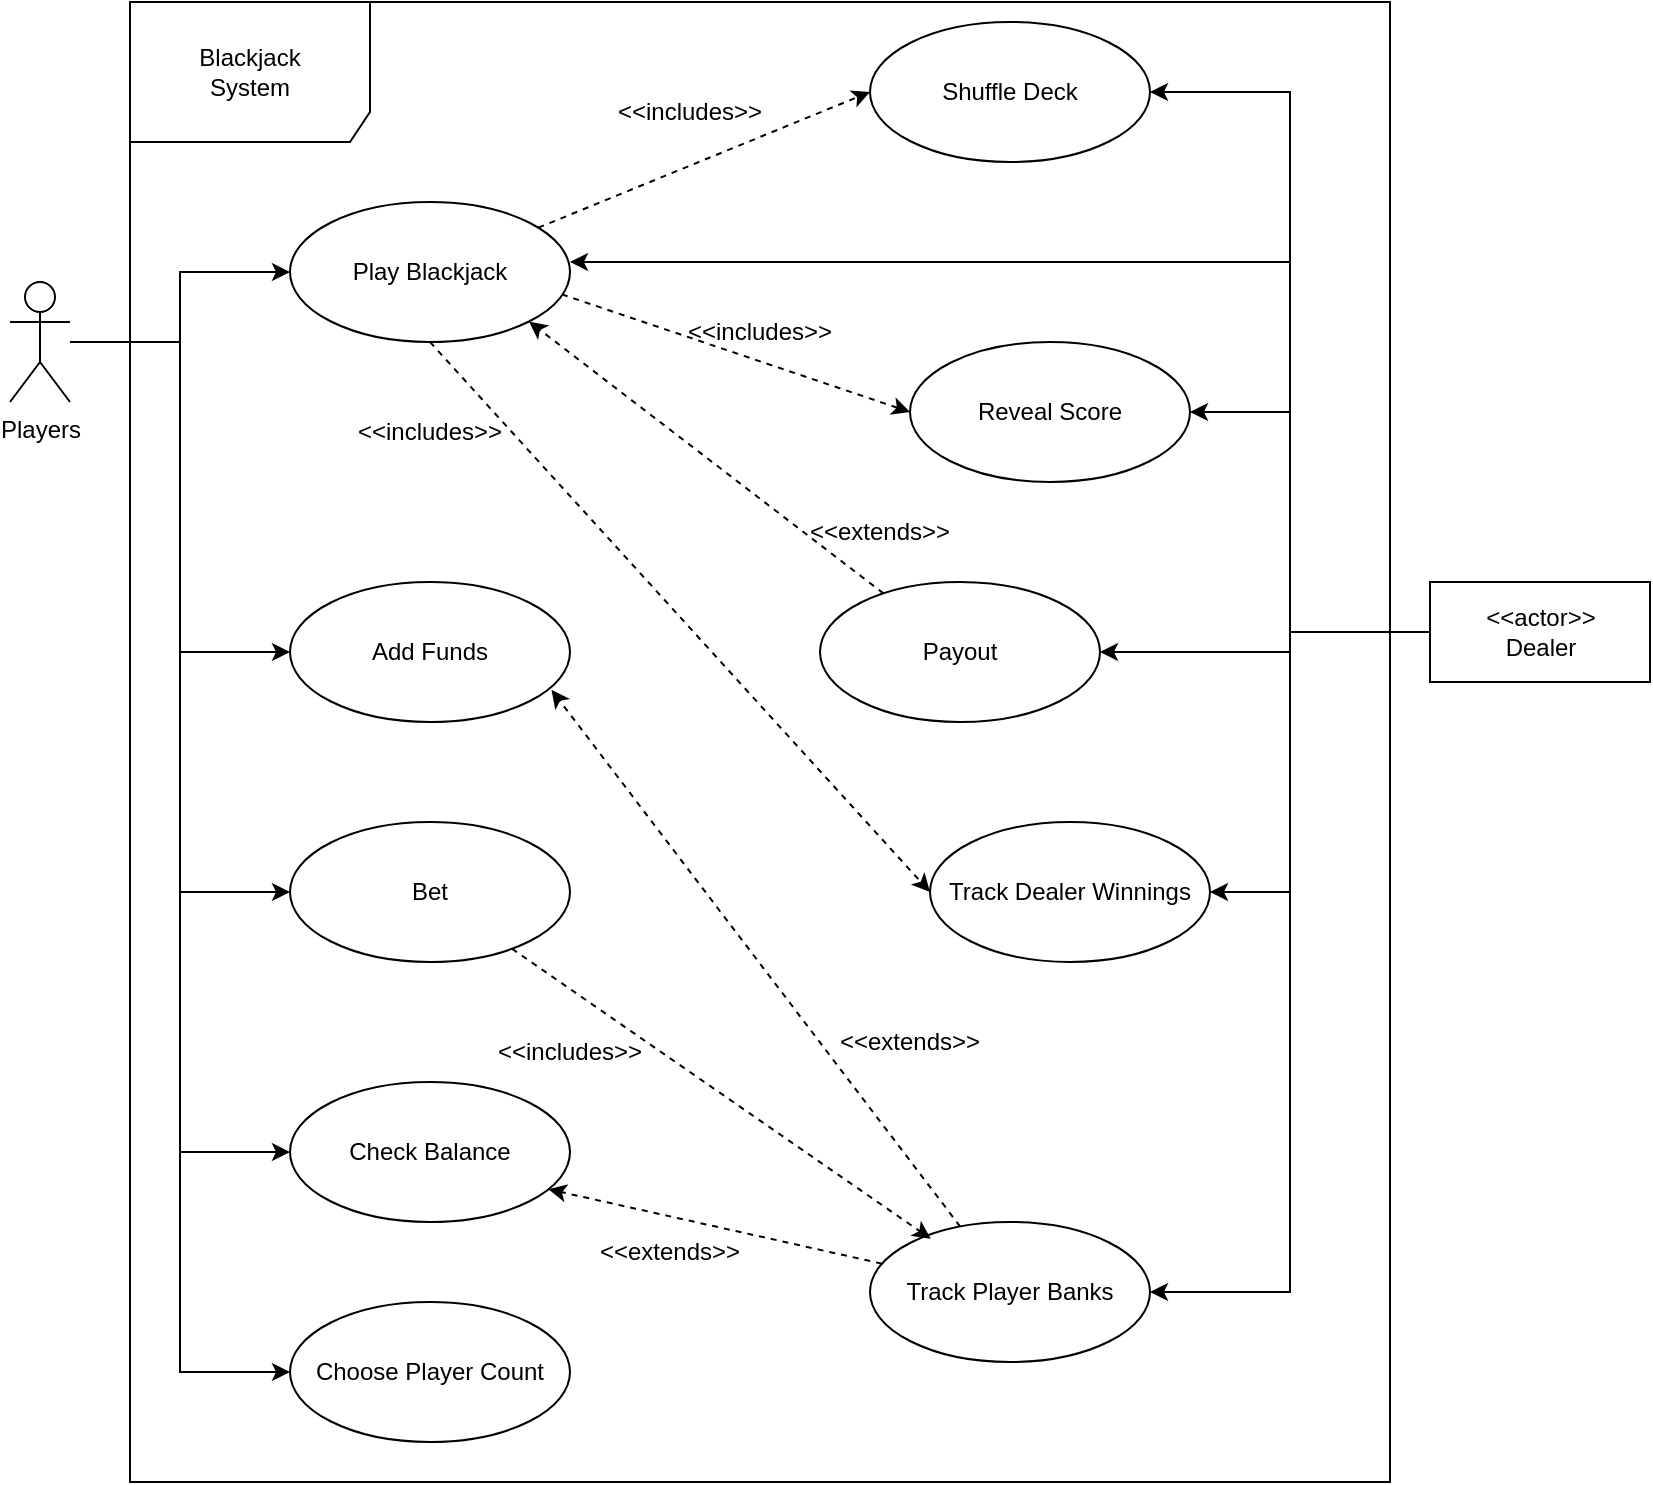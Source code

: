 <mxfile version="15.4.0" type="device"><diagram id="v4v0ho2iFZNDPvYo-_Rg" name="Page-1"><mxGraphModel dx="1024" dy="1692" grid="1" gridSize="10" guides="1" tooltips="1" connect="1" arrows="1" fold="1" page="1" pageScale="1" pageWidth="850" pageHeight="1100" math="0" shadow="0"><root><mxCell id="0"/><mxCell id="1" parent="0"/><mxCell id="0U1p6Asly0-qu_65IAzN-50" value="Blackjack&lt;br&gt;System" style="shape=umlFrame;whiteSpace=wrap;html=1;width=120;height=70;" parent="1" vertex="1"><mxGeometry x="80" y="-1070" width="630" height="740" as="geometry"/></mxCell><mxCell id="LmkJCDN3sGxW3DOegyqM-21" style="edgeStyle=none;rounded=0;orthogonalLoop=1;jettySize=auto;html=1;entryX=0;entryY=0.5;entryDx=0;entryDy=0;dashed=1;" parent="1" source="3ojbBzHP7xwrFppL-rS4-1" target="0U1p6Asly0-qu_65IAzN-206" edge="1"><mxGeometry relative="1" as="geometry"/></mxCell><mxCell id="LmkJCDN3sGxW3DOegyqM-22" style="edgeStyle=none;rounded=0;orthogonalLoop=1;jettySize=auto;html=1;entryX=0;entryY=0.5;entryDx=0;entryDy=0;dashed=1;exitX=0.971;exitY=0.66;exitDx=0;exitDy=0;exitPerimeter=0;" parent="1" source="3ojbBzHP7xwrFppL-rS4-1" target="LmkJCDN3sGxW3DOegyqM-8" edge="1"><mxGeometry relative="1" as="geometry"/></mxCell><mxCell id="LmkJCDN3sGxW3DOegyqM-37" style="rounded=0;orthogonalLoop=1;jettySize=auto;html=1;entryX=0;entryY=0.5;entryDx=0;entryDy=0;dashed=1;exitX=0.5;exitY=1;exitDx=0;exitDy=0;" parent="1" source="3ojbBzHP7xwrFppL-rS4-1" target="LmkJCDN3sGxW3DOegyqM-27" edge="1"><mxGeometry relative="1" as="geometry"/></mxCell><mxCell id="3ojbBzHP7xwrFppL-rS4-1" value="Play Blackjack" style="ellipse;whiteSpace=wrap;html=1;" parent="1" vertex="1"><mxGeometry x="160" y="-970" width="140" height="70" as="geometry"/></mxCell><mxCell id="LmkJCDN3sGxW3DOegyqM-9" style="edgeStyle=orthogonalEdgeStyle;rounded=0;orthogonalLoop=1;jettySize=auto;html=1;entryX=0;entryY=0.5;entryDx=0;entryDy=0;" parent="1" source="0U1p6Asly0-qu_65IAzN-201" target="0U1p6Asly0-qu_65IAzN-210" edge="1"><mxGeometry relative="1" as="geometry"/></mxCell><mxCell id="LmkJCDN3sGxW3DOegyqM-10" style="edgeStyle=orthogonalEdgeStyle;rounded=0;orthogonalLoop=1;jettySize=auto;html=1;entryX=0;entryY=0.5;entryDx=0;entryDy=0;" parent="1" source="0U1p6Asly0-qu_65IAzN-201" target="3ojbBzHP7xwrFppL-rS4-1" edge="1"><mxGeometry relative="1" as="geometry"/></mxCell><mxCell id="LmkJCDN3sGxW3DOegyqM-11" style="edgeStyle=orthogonalEdgeStyle;rounded=0;orthogonalLoop=1;jettySize=auto;html=1;entryX=0;entryY=0.5;entryDx=0;entryDy=0;" parent="1" source="0U1p6Asly0-qu_65IAzN-201" target="dXNhdQe6tj-ltyruRwDO-44" edge="1"><mxGeometry relative="1" as="geometry"/></mxCell><mxCell id="LmkJCDN3sGxW3DOegyqM-16" style="edgeStyle=orthogonalEdgeStyle;rounded=0;orthogonalLoop=1;jettySize=auto;html=1;entryX=0;entryY=0.5;entryDx=0;entryDy=0;" parent="1" source="0U1p6Asly0-qu_65IAzN-201" target="Qa3Iul8-lplXSusYKKt8-9" edge="1"><mxGeometry relative="1" as="geometry"/></mxCell><mxCell id="LmkJCDN3sGxW3DOegyqM-19" style="edgeStyle=orthogonalEdgeStyle;rounded=0;orthogonalLoop=1;jettySize=auto;html=1;entryX=0;entryY=0.5;entryDx=0;entryDy=0;" parent="1" source="0U1p6Asly0-qu_65IAzN-201" target="LmkJCDN3sGxW3DOegyqM-18" edge="1"><mxGeometry relative="1" as="geometry"/></mxCell><mxCell id="0U1p6Asly0-qu_65IAzN-201" value="Players" style="shape=umlActor;verticalLabelPosition=bottom;verticalAlign=top;html=1;outlineConnect=0;" parent="1" vertex="1"><mxGeometry x="20" y="-930" width="30" height="60" as="geometry"/></mxCell><mxCell id="LmkJCDN3sGxW3DOegyqM-39" style="edgeStyle=none;rounded=0;orthogonalLoop=1;jettySize=auto;html=1;entryX=0.923;entryY=0.766;entryDx=0;entryDy=0;entryPerimeter=0;dashed=1;" parent="1" source="0U1p6Asly0-qu_65IAzN-203" target="LmkJCDN3sGxW3DOegyqM-18" edge="1"><mxGeometry relative="1" as="geometry"/></mxCell><mxCell id="LmkJCDN3sGxW3DOegyqM-41" style="edgeStyle=none;rounded=0;orthogonalLoop=1;jettySize=auto;html=1;dashed=1;entryX=0.934;entryY=0.771;entryDx=0;entryDy=0;entryPerimeter=0;" parent="1" source="0U1p6Asly0-qu_65IAzN-203" target="0U1p6Asly0-qu_65IAzN-210" edge="1"><mxGeometry relative="1" as="geometry"><mxPoint x="290" y="-730" as="targetPoint"/></mxGeometry></mxCell><mxCell id="0U1p6Asly0-qu_65IAzN-203" value="Track Player Banks" style="ellipse;whiteSpace=wrap;html=1;" parent="1" vertex="1"><mxGeometry x="450" y="-460" width="140" height="70" as="geometry"/></mxCell><mxCell id="0U1p6Asly0-qu_65IAzN-206" value="Shuffle Deck" style="ellipse;whiteSpace=wrap;html=1;" parent="1" vertex="1"><mxGeometry x="450" y="-1060" width="140" height="70" as="geometry"/></mxCell><mxCell id="0U1p6Asly0-qu_65IAzN-210" value="Add Funds" style="ellipse;whiteSpace=wrap;html=1;" parent="1" vertex="1"><mxGeometry x="160" y="-780" width="140" height="70" as="geometry"/></mxCell><mxCell id="LmkJCDN3sGxW3DOegyqM-23" style="edgeStyle=none;rounded=0;orthogonalLoop=1;jettySize=auto;html=1;entryX=1;entryY=1;entryDx=0;entryDy=0;dashed=1;" parent="1" source="0U1p6Asly0-qu_65IAzN-211" target="3ojbBzHP7xwrFppL-rS4-1" edge="1"><mxGeometry relative="1" as="geometry"/></mxCell><mxCell id="0U1p6Asly0-qu_65IAzN-211" value="Payout" style="ellipse;whiteSpace=wrap;html=1;" parent="1" vertex="1"><mxGeometry x="425" y="-780" width="140" height="70" as="geometry"/></mxCell><mxCell id="o6PG7JpatfroCONbBe_D-9" style="edgeStyle=none;rounded=0;orthogonalLoop=1;jettySize=auto;html=1;exitX=0.5;exitY=0;exitDx=0;exitDy=0;dashed=1;" parent="1" edge="1"><mxGeometry x="20" y="-1050" as="geometry"><mxPoint x="360" y="-615" as="sourcePoint"/><mxPoint x="360" y="-615" as="targetPoint"/></mxGeometry></mxCell><mxCell id="Qa3Iul8-lplXSusYKKt8-9" value="Choose Player Count" style="ellipse;whiteSpace=wrap;html=1;" parent="1" vertex="1"><mxGeometry x="160" y="-420" width="140" height="70" as="geometry"/></mxCell><mxCell id="LmkJCDN3sGxW3DOegyqM-40" style="edgeStyle=none;rounded=0;orthogonalLoop=1;jettySize=auto;html=1;entryX=0.217;entryY=0.12;entryDx=0;entryDy=0;entryPerimeter=0;dashed=1;" parent="1" source="dXNhdQe6tj-ltyruRwDO-44" target="0U1p6Asly0-qu_65IAzN-203" edge="1"><mxGeometry relative="1" as="geometry"/></mxCell><mxCell id="dXNhdQe6tj-ltyruRwDO-44" value="Bet" style="ellipse;whiteSpace=wrap;html=1;" parent="1" vertex="1"><mxGeometry x="160" y="-660" width="140" height="70" as="geometry"/></mxCell><mxCell id="LmkJCDN3sGxW3DOegyqM-12" style="edgeStyle=orthogonalEdgeStyle;rounded=0;orthogonalLoop=1;jettySize=auto;html=1;entryX=1;entryY=0.5;entryDx=0;entryDy=0;" parent="1" target="0U1p6Asly0-qu_65IAzN-203" edge="1"><mxGeometry relative="1" as="geometry"><mxPoint x="728" y="-755" as="sourcePoint"/><mxPoint x="563" y="-575" as="targetPoint"/><Array as="points"><mxPoint x="660" y="-755"/><mxPoint x="660" y="-425"/></Array></mxGeometry></mxCell><mxCell id="LmkJCDN3sGxW3DOegyqM-13" style="edgeStyle=orthogonalEdgeStyle;rounded=0;orthogonalLoop=1;jettySize=auto;html=1;entryX=1;entryY=0.5;entryDx=0;entryDy=0;" parent="1" source="LmkJCDN3sGxW3DOegyqM-6" target="0U1p6Asly0-qu_65IAzN-206" edge="1"><mxGeometry relative="1" as="geometry"/></mxCell><mxCell id="LmkJCDN3sGxW3DOegyqM-14" style="edgeStyle=orthogonalEdgeStyle;rounded=0;orthogonalLoop=1;jettySize=auto;html=1;entryX=1;entryY=0.5;entryDx=0;entryDy=0;" parent="1" target="LmkJCDN3sGxW3DOegyqM-8" edge="1"><mxGeometry relative="1" as="geometry"><mxPoint x="728" y="-755" as="sourcePoint"/><mxPoint x="618" y="-865" as="targetPoint"/><Array as="points"><mxPoint x="660" y="-755"/><mxPoint x="660" y="-865"/></Array></mxGeometry></mxCell><mxCell id="LmkJCDN3sGxW3DOegyqM-15" style="edgeStyle=orthogonalEdgeStyle;rounded=0;orthogonalLoop=1;jettySize=auto;html=1;entryX=1;entryY=0.5;entryDx=0;entryDy=0;" parent="1" source="LmkJCDN3sGxW3DOegyqM-6" target="0U1p6Asly0-qu_65IAzN-211" edge="1"><mxGeometry relative="1" as="geometry"><Array as="points"><mxPoint x="660" y="-755"/><mxPoint x="660" y="-745"/></Array></mxGeometry></mxCell><mxCell id="LmkJCDN3sGxW3DOegyqM-28" style="edgeStyle=orthogonalEdgeStyle;rounded=0;orthogonalLoop=1;jettySize=auto;html=1;entryX=1;entryY=0.5;entryDx=0;entryDy=0;dashed=1;strokeColor=none;" parent="1" source="LmkJCDN3sGxW3DOegyqM-6" target="LmkJCDN3sGxW3DOegyqM-27" edge="1"><mxGeometry relative="1" as="geometry"/></mxCell><mxCell id="LmkJCDN3sGxW3DOegyqM-36" style="edgeStyle=orthogonalEdgeStyle;rounded=0;orthogonalLoop=1;jettySize=auto;html=1;entryX=1;entryY=0.5;entryDx=0;entryDy=0;" parent="1" edge="1" target="LmkJCDN3sGxW3DOegyqM-27"><mxGeometry relative="1" as="geometry"><mxPoint x="728" y="-755" as="sourcePoint"/><mxPoint x="578" y="-705" as="targetPoint"/><Array as="points"><mxPoint x="660" y="-755"/><mxPoint x="660" y="-625"/></Array></mxGeometry></mxCell><mxCell id="qlLlQKCXsBMBTbhJw9U5-3" style="edgeStyle=orthogonalEdgeStyle;rounded=0;orthogonalLoop=1;jettySize=auto;html=1;" edge="1" parent="1" source="LmkJCDN3sGxW3DOegyqM-6"><mxGeometry relative="1" as="geometry"><mxPoint x="300" y="-940" as="targetPoint"/><Array as="points"><mxPoint x="660" y="-755"/><mxPoint x="660" y="-940"/></Array></mxGeometry></mxCell><mxCell id="LmkJCDN3sGxW3DOegyqM-6" value="&amp;lt;&amp;lt;actor&amp;gt;&amp;gt;&lt;br&gt;Dealer" style="html=1;" parent="1" vertex="1"><mxGeometry x="730" y="-780" width="110" height="50" as="geometry"/></mxCell><mxCell id="LmkJCDN3sGxW3DOegyqM-8" value="Reveal Score" style="ellipse;whiteSpace=wrap;html=1;" parent="1" vertex="1"><mxGeometry x="470" y="-900" width="140" height="70" as="geometry"/></mxCell><mxCell id="LmkJCDN3sGxW3DOegyqM-18" value="Check Balance" style="ellipse;whiteSpace=wrap;html=1;" parent="1" vertex="1"><mxGeometry x="160" y="-530" width="140" height="70" as="geometry"/></mxCell><mxCell id="LmkJCDN3sGxW3DOegyqM-27" value="Track Dealer Winnings" style="ellipse;whiteSpace=wrap;html=1;" parent="1" vertex="1"><mxGeometry x="480" y="-660" width="140" height="70" as="geometry"/></mxCell><mxCell id="LmkJCDN3sGxW3DOegyqM-30" value="&amp;lt;&amp;lt;includes&amp;gt;&amp;gt;" style="text;html=1;strokeColor=none;fillColor=none;align=center;verticalAlign=middle;whiteSpace=wrap;rounded=0;" parent="1" vertex="1"><mxGeometry x="270" y="-560" width="60" height="30" as="geometry"/></mxCell><mxCell id="LmkJCDN3sGxW3DOegyqM-31" value="&amp;lt;&amp;lt;includes&amp;gt;&amp;gt;" style="text;html=1;strokeColor=none;fillColor=none;align=center;verticalAlign=middle;whiteSpace=wrap;rounded=0;" parent="1" vertex="1"><mxGeometry x="365" y="-920" width="60" height="30" as="geometry"/></mxCell><mxCell id="LmkJCDN3sGxW3DOegyqM-32" value="&amp;lt;&amp;lt;includes&amp;gt;&amp;gt;" style="text;html=1;strokeColor=none;fillColor=none;align=center;verticalAlign=middle;whiteSpace=wrap;rounded=0;" parent="1" vertex="1"><mxGeometry x="330" y="-1030" width="60" height="30" as="geometry"/></mxCell><mxCell id="LmkJCDN3sGxW3DOegyqM-33" value="&amp;lt;&amp;lt;extends&amp;gt;&amp;gt;" style="text;html=1;strokeColor=none;fillColor=none;align=center;verticalAlign=middle;whiteSpace=wrap;rounded=0;" parent="1" vertex="1"><mxGeometry x="440" y="-565" width="60" height="30" as="geometry"/></mxCell><mxCell id="LmkJCDN3sGxW3DOegyqM-34" value="&amp;lt;&amp;lt;extends&amp;gt;&amp;gt;" style="text;html=1;strokeColor=none;fillColor=none;align=center;verticalAlign=middle;whiteSpace=wrap;rounded=0;" parent="1" vertex="1"><mxGeometry x="320" y="-460" width="60" height="30" as="geometry"/></mxCell><mxCell id="LmkJCDN3sGxW3DOegyqM-35" value="&amp;lt;&amp;lt;extends&amp;gt;&amp;gt;" style="text;html=1;strokeColor=none;fillColor=none;align=center;verticalAlign=middle;whiteSpace=wrap;rounded=0;" parent="1" vertex="1"><mxGeometry x="425" y="-820" width="60" height="30" as="geometry"/></mxCell><mxCell id="LmkJCDN3sGxW3DOegyqM-38" value="&amp;lt;&amp;lt;includes&amp;gt;&amp;gt;" style="text;html=1;strokeColor=none;fillColor=none;align=center;verticalAlign=middle;whiteSpace=wrap;rounded=0;" parent="1" vertex="1"><mxGeometry x="200" y="-870" width="60" height="30" as="geometry"/></mxCell></root></mxGraphModel></diagram></mxfile>